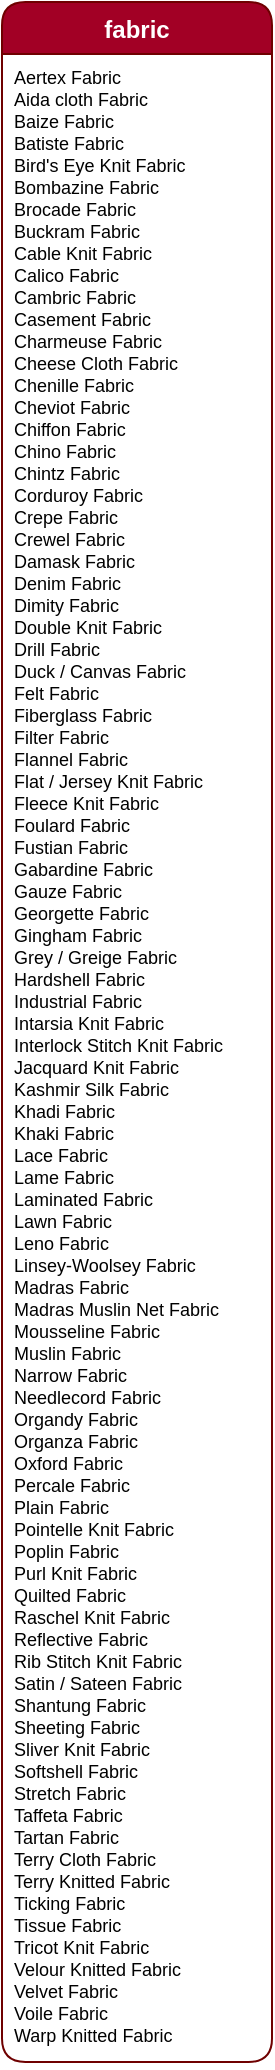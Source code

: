 <mxfile version="13.0.3" type="device"><diagram id="C5RBs43oDa-KdzZeNtuy" name="Page-1"><mxGraphModel dx="1072" dy="792" grid="1" gridSize="10" guides="1" tooltips="1" connect="1" arrows="1" fold="1" page="1" pageScale="1" pageWidth="140" pageHeight="1040" math="0" shadow="0"><root><object label="" id="WIyWlLk6GJQsqaUBKTNV-0"><mxCell/></object><mxCell id="WIyWlLk6GJQsqaUBKTNV-1" parent="WIyWlLk6GJQsqaUBKTNV-0"/><mxCell id="_XtgbR2RI1tGU7VWhuuU-8" value="fabric" style="swimlane;fontStyle=1;align=center;verticalAlign=top;childLayout=stackLayout;horizontal=1;startSize=26;horizontalStack=0;resizeParent=1;resizeLast=0;collapsible=1;marginBottom=0;rounded=1;shadow=0;strokeWidth=1;fillColor=#a20025;strokeColor=#6F0000;fontColor=#ffffff;" parent="WIyWlLk6GJQsqaUBKTNV-1" vertex="1"><mxGeometry x="3" y="7" width="135" height="1030" as="geometry"><mxRectangle x="240" y="268" width="160" height="26" as="alternateBounds"/></mxGeometry></mxCell><mxCell id="_XtgbR2RI1tGU7VWhuuU-9" value="Aertex Fabric&#10;Aida cloth Fabric&#10;Baize Fabric&#10;Batiste Fabric&#10;Bird's Eye Knit Fabric&#10;Bombazine Fabric&#10;Brocade Fabric&#10;Buckram Fabric&#10;Cable Knit Fabric&#10;Calico Fabric&#10;Cambric Fabric&#10;Casement Fabric&#10;Charmeuse Fabric&#10;Cheese Cloth Fabric&#10;Chenille Fabric&#10;Cheviot Fabric&#10;Chiffon Fabric&#10;Chino Fabric&#10;Chintz Fabric&#10;Corduroy Fabric&#10;Crepe Fabric&#10;Crewel Fabric&#10;Damask Fabric&#10;Denim Fabric&#10;Dimity Fabric&#10;Double Knit Fabric&#10;Drill Fabric&#10;Duck / Canvas Fabric&#10;Felt Fabric&#10;Fiberglass Fabric&#10;Filter Fabric&#10;Flannel Fabric&#10;Flat / Jersey Knit Fabric&#10;Fleece Knit Fabric&#10;Foulard Fabric&#10;Fustian Fabric&#10;Gabardine Fabric&#10;Gauze Fabric&#10;Georgette Fabric&#10;Gingham Fabric&#10;Grey / Greige Fabric&#10;Hardshell Fabric&#10;Industrial Fabric&#10;Intarsia Knit Fabric&#10;Interlock Stitch Knit Fabric&#10;Jacquard Knit Fabric&#10;Kashmir Silk Fabric&#10;Khadi Fabric&#10;Khaki Fabric&#10;Lace Fabric&#10;Lame Fabric&#10;Laminated Fabric&#10;Lawn Fabric&#10;Leno Fabric&#10;Linsey-Woolsey Fabric&#10;Madras Fabric&#10;Madras Muslin Net Fabric&#10;Mousseline Fabric&#10;Muslin Fabric&#10;Narrow Fabric&#10;Needlecord Fabric&#10;Organdy Fabric&#10;Organza Fabric&#10;Oxford Fabric&#10;Percale Fabric&#10;Plain Fabric&#10;Pointelle Knit Fabric&#10;Poplin Fabric&#10;Purl Knit Fabric&#10;Quilted Fabric&#10;Raschel Knit Fabric&#10;Reflective Fabric&#10;Rib Stitch Knit Fabric&#10;Satin / Sateen Fabric&#10;Shantung Fabric&#10;Sheeting Fabric&#10;Sliver Knit Fabric&#10;Softshell Fabric&#10;Stretch Fabric&#10;Taffeta Fabric&#10;Tartan Fabric&#10;Terry Cloth Fabric&#10;Terry Knitted Fabric&#10;Ticking Fabric&#10;Tissue Fabric&#10;Tricot Knit Fabric&#10;Velour Knitted Fabric&#10;Velvet Fabric&#10;Voile Fabric&#10;Warp Knitted Fabric" style="text;align=left;verticalAlign=top;spacingLeft=4;spacingRight=4;overflow=hidden;rotatable=0;points=[[0,0.5],[1,0.5]];portConstraint=eastwest;fontSize=9;" parent="_XtgbR2RI1tGU7VWhuuU-8" vertex="1"><mxGeometry y="26" width="135" height="1004" as="geometry"/></mxCell></root></mxGraphModel></diagram></mxfile>